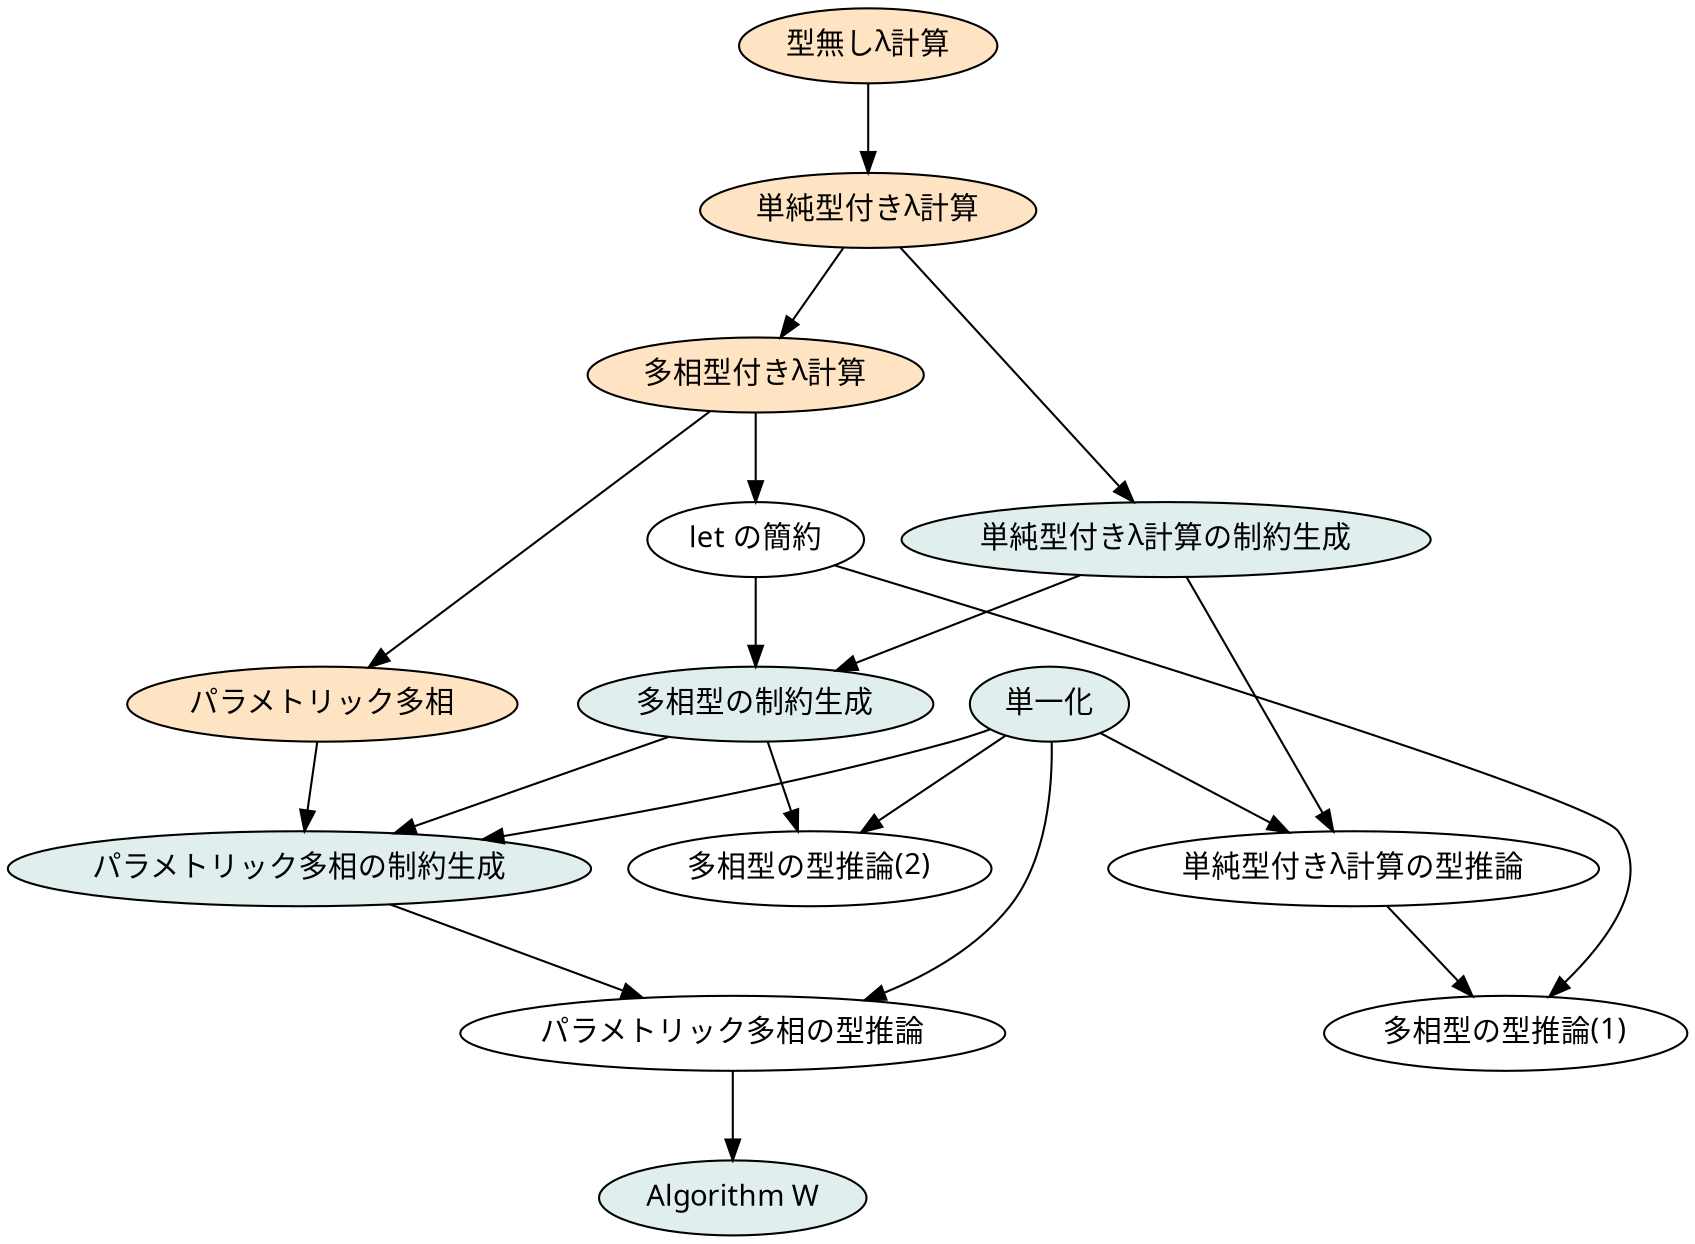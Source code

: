 
digraph init {
  graph[ranksep = 0.6, charset = "UTF-8"];
  node [fontname = "Ryumin-Light-UniJIS-UTF8-H"];
  edge [fontname = "Ryumin-Light-UniJIS-UTF8-H"];
  lambda [label = "型無しλ計算", style = filled, fillcolor = bisque];
  stlc [label = "単純型付きλ計算", style = filled, fillcolor = bisque];
  polylambda [label = "多相型付きλ計算", style = filled, fillcolor = bisque];
  parametricpoly [label = "パラメトリック多相", style = filled, fillcolor = bisque];
  reducelet [label = "let の簡約"];
  unification [label = "単一化", style = filled, fillcolor = azure2];
  constraints1 [label = "単純型付きλ計算の制約生成", style = filled, fillcolor = azure2];
  typeinfer1 [label = "単純型付きλ計算の型推論"];
  typeinfer2 [label = "多相型の型推論(1)"];
  constraints2 [label = "多相型の制約生成", style = filled, fillcolor = azure2];
  typeinfer3 [label = "多相型の型推論(2)"];
#  typeinfer3 [label = "多相型の型推論"];
  constraints3 [label = "パラメトリック多相の制約生成", style = filled, fillcolor = azure2];
  typeinfer4 [label = "パラメトリック多相の型推論"];
  typeinfer5 [label = "Algorithm W", style = filled, fillcolor = azure2];
  lambda -> stlc;
  stlc -> polylambda;
  stlc -> constraints1;
  constraints1 -> typeinfer1;
  unification -> typeinfer1;
  polylambda -> reducelet;
  reducelet -> typeinfer2;
  typeinfer1 -> typeinfer2;
  reducelet -> constraints2;
  constraints1 -> constraints2;
  constraints2 -> typeinfer3;
  unification -> typeinfer3;
  polylambda -> parametricpoly;
  parametricpoly -> constraints3;
  constraints2 -> constraints3;
  unification -> constraints3;
  unification -> typeinfer4;
  constraints3 -> typeinfer4;
  typeinfer4 -> typeinfer5;
}
